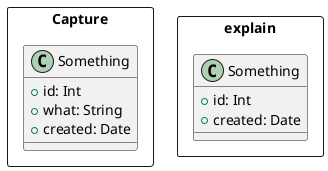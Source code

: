@startuml meusys

package Capture <<Rectangle>> {

  ' alguma coisa
  class Something {  
    + id: Int
    + what: String
    + created: Date
  }

}

package explain <<Rectangle>> {

  ' alguma coisa
  class Something {  
    + id: Int
    + created: Date
  }

}

@enduml 